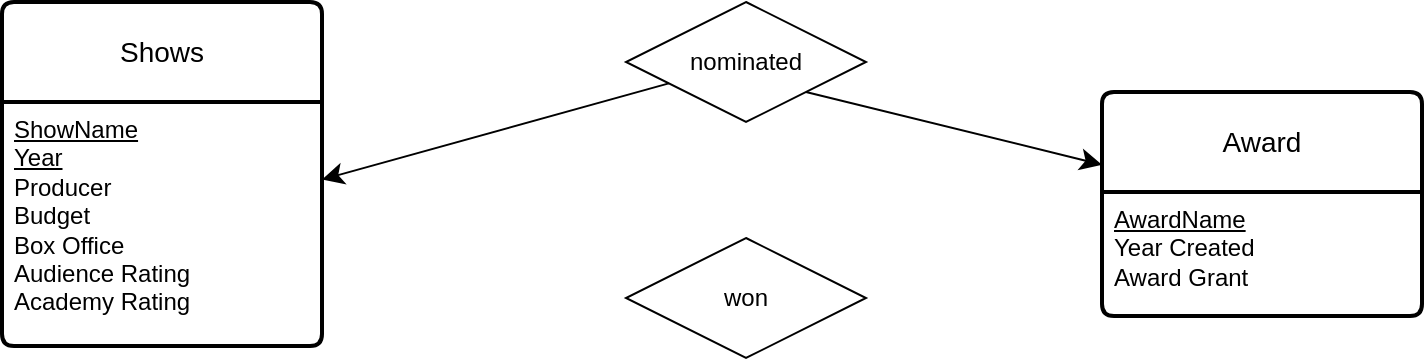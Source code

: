 <mxfile version="24.7.7">
  <diagram name="Page-1" id="YqL9_GrKlT5RoXsBxwoT">
    <mxGraphModel dx="1426" dy="1134" grid="0" gridSize="10" guides="1" tooltips="1" connect="1" arrows="1" fold="1" page="0" pageScale="1" pageWidth="827" pageHeight="1169" math="0" shadow="0">
      <root>
        <mxCell id="0" />
        <mxCell id="1" parent="0" />
        <mxCell id="b3t9D8StndKF1bq6ZtnN-1" value="Shows" style="swimlane;childLayout=stackLayout;horizontal=1;startSize=50;horizontalStack=0;rounded=1;fontSize=14;fontStyle=0;strokeWidth=2;resizeParent=0;resizeLast=1;shadow=0;dashed=0;align=center;arcSize=4;whiteSpace=wrap;html=1;" vertex="1" parent="1">
          <mxGeometry x="-382" y="-124" width="160" height="172" as="geometry" />
        </mxCell>
        <mxCell id="b3t9D8StndKF1bq6ZtnN-2" value="&lt;u&gt;ShowName&lt;/u&gt;&lt;br&gt;&lt;u&gt;Year&lt;/u&gt;&lt;br&gt;Producer&lt;div&gt;Budget&lt;/div&gt;&lt;div&gt;Box Office&lt;/div&gt;&lt;div&gt;Audience Rating&lt;/div&gt;&lt;div&gt;Academy Rating&lt;br&gt;&lt;div&gt;&lt;br&gt;&lt;/div&gt;&lt;/div&gt;" style="align=left;strokeColor=none;fillColor=none;spacingLeft=4;fontSize=12;verticalAlign=top;resizable=0;rotatable=0;part=1;html=1;" vertex="1" parent="b3t9D8StndKF1bq6ZtnN-1">
          <mxGeometry y="50" width="160" height="122" as="geometry" />
        </mxCell>
        <mxCell id="b3t9D8StndKF1bq6ZtnN-3" value="Award" style="swimlane;childLayout=stackLayout;horizontal=1;startSize=50;horizontalStack=0;rounded=1;fontSize=14;fontStyle=0;strokeWidth=2;resizeParent=0;resizeLast=1;shadow=0;dashed=0;align=center;arcSize=4;whiteSpace=wrap;html=1;" vertex="1" parent="1">
          <mxGeometry x="168" y="-79" width="160" height="112" as="geometry" />
        </mxCell>
        <mxCell id="b3t9D8StndKF1bq6ZtnN-4" value="&lt;u&gt;AwardName&lt;/u&gt;&lt;br&gt;&lt;div&gt;Year Created&lt;/div&gt;&lt;div&gt;Award Grant&lt;/div&gt;" style="align=left;strokeColor=none;fillColor=none;spacingLeft=4;fontSize=12;verticalAlign=top;resizable=0;rotatable=0;part=1;html=1;" vertex="1" parent="b3t9D8StndKF1bq6ZtnN-3">
          <mxGeometry y="50" width="160" height="62" as="geometry" />
        </mxCell>
        <mxCell id="b3t9D8StndKF1bq6ZtnN-9" style="edgeStyle=none;curved=1;rounded=0;orthogonalLoop=1;jettySize=auto;html=1;exitX=1;exitY=1;exitDx=0;exitDy=0;fontSize=12;startSize=8;endSize=8;" edge="1" parent="1" source="b3t9D8StndKF1bq6ZtnN-6" target="b3t9D8StndKF1bq6ZtnN-3">
          <mxGeometry relative="1" as="geometry" />
        </mxCell>
        <mxCell id="b3t9D8StndKF1bq6ZtnN-6" value="nominated" style="shape=rhombus;perimeter=rhombusPerimeter;whiteSpace=wrap;html=1;align=center;" vertex="1" parent="1">
          <mxGeometry x="-70" y="-124" width="120" height="60" as="geometry" />
        </mxCell>
        <mxCell id="b3t9D8StndKF1bq6ZtnN-7" value="won" style="shape=rhombus;perimeter=rhombusPerimeter;whiteSpace=wrap;html=1;align=center;" vertex="1" parent="1">
          <mxGeometry x="-70" y="-6" width="120" height="60" as="geometry" />
        </mxCell>
        <mxCell id="b3t9D8StndKF1bq6ZtnN-8" style="edgeStyle=none;curved=1;rounded=0;orthogonalLoop=1;jettySize=auto;html=1;fontSize=12;startSize=8;endSize=8;startArrow=classic;startFill=1;endArrow=none;endFill=0;" edge="1" parent="1" source="b3t9D8StndKF1bq6ZtnN-2" target="b3t9D8StndKF1bq6ZtnN-6">
          <mxGeometry relative="1" as="geometry" />
        </mxCell>
      </root>
    </mxGraphModel>
  </diagram>
</mxfile>
